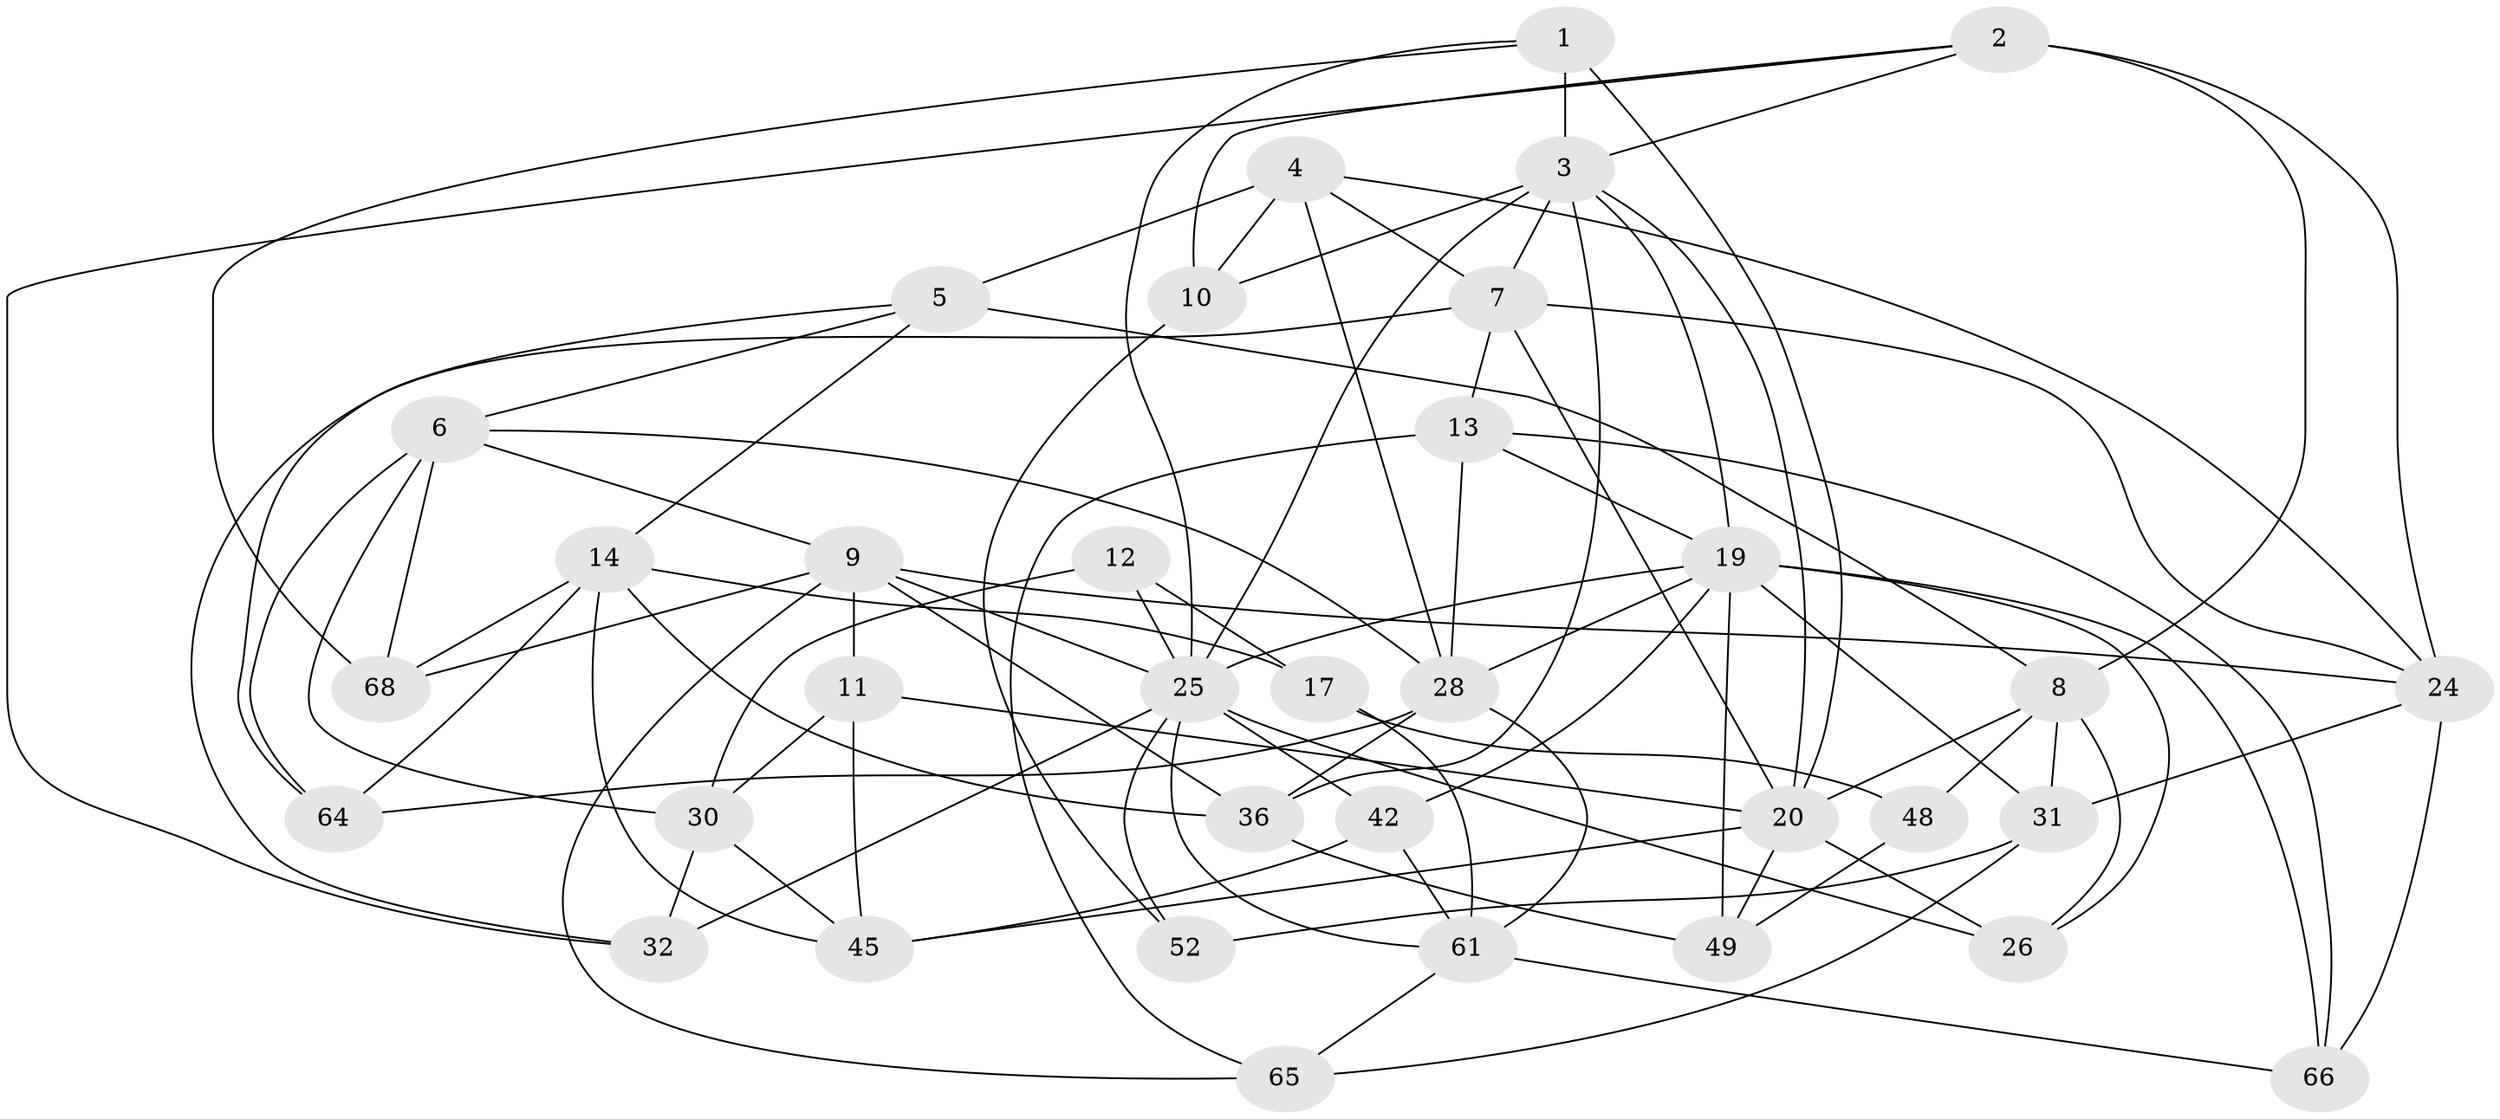 // original degree distribution, {4: 1.0}
// Generated by graph-tools (version 1.1) at 2025/20/03/04/25 18:20:47]
// undirected, 35 vertices, 91 edges
graph export_dot {
graph [start="1"]
  node [color=gray90,style=filled];
  1 [super="+60"];
  2 [super="+58"];
  3 [super="+15+46"];
  4 [super="+27"];
  5 [super="+16"];
  6 [super="+71"];
  7 [super="+50"];
  8 [super="+18+37"];
  9 [super="+35+33"];
  10;
  11;
  12;
  13 [super="+21"];
  14 [super="+41"];
  17;
  19 [super="+22+23"];
  20 [super="+39+29"];
  24 [super="+70"];
  25 [super="+59+34+47"];
  26;
  28 [super="+40"];
  30 [super="+44"];
  31 [super="+38"];
  32;
  36 [super="+69+57"];
  42;
  45 [super="+67"];
  48;
  49 [super="+62"];
  52;
  61 [super="+63"];
  64;
  65;
  66;
  68;
  1 -- 68;
  1 -- 3 [weight=3];
  1 -- 25;
  1 -- 20;
  2 -- 8 [weight=2];
  2 -- 32;
  2 -- 10;
  2 -- 3;
  2 -- 24;
  3 -- 10;
  3 -- 20;
  3 -- 19;
  3 -- 7;
  3 -- 36;
  3 -- 25;
  4 -- 5 [weight=2];
  4 -- 10;
  4 -- 24;
  4 -- 7;
  4 -- 28;
  5 -- 14;
  5 -- 8;
  5 -- 64;
  5 -- 6;
  6 -- 30;
  6 -- 68;
  6 -- 64;
  6 -- 9;
  6 -- 28;
  7 -- 20;
  7 -- 32;
  7 -- 24;
  7 -- 13;
  8 -- 48 [weight=2];
  8 -- 26;
  8 -- 20;
  8 -- 31;
  9 -- 65;
  9 -- 36;
  9 -- 68;
  9 -- 11;
  9 -- 25 [weight=2];
  9 -- 24;
  10 -- 52;
  11 -- 30;
  11 -- 45;
  11 -- 20;
  12 -- 30 [weight=2];
  12 -- 17;
  12 -- 25;
  13 -- 65;
  13 -- 66;
  13 -- 19;
  13 -- 28 [weight=2];
  14 -- 17;
  14 -- 64;
  14 -- 68;
  14 -- 45;
  14 -- 36;
  17 -- 48;
  17 -- 61;
  19 -- 31;
  19 -- 42;
  19 -- 28;
  19 -- 49;
  19 -- 66;
  19 -- 26;
  19 -- 25 [weight=2];
  20 -- 49 [weight=2];
  20 -- 26;
  20 -- 45 [weight=2];
  24 -- 66;
  24 -- 31;
  25 -- 32;
  25 -- 52;
  25 -- 42;
  25 -- 26;
  25 -- 61;
  28 -- 61;
  28 -- 64;
  28 -- 36;
  30 -- 32;
  30 -- 45;
  31 -- 52 [weight=2];
  31 -- 65;
  36 -- 49 [weight=2];
  42 -- 45;
  42 -- 61;
  48 -- 49;
  61 -- 65;
  61 -- 66;
}
